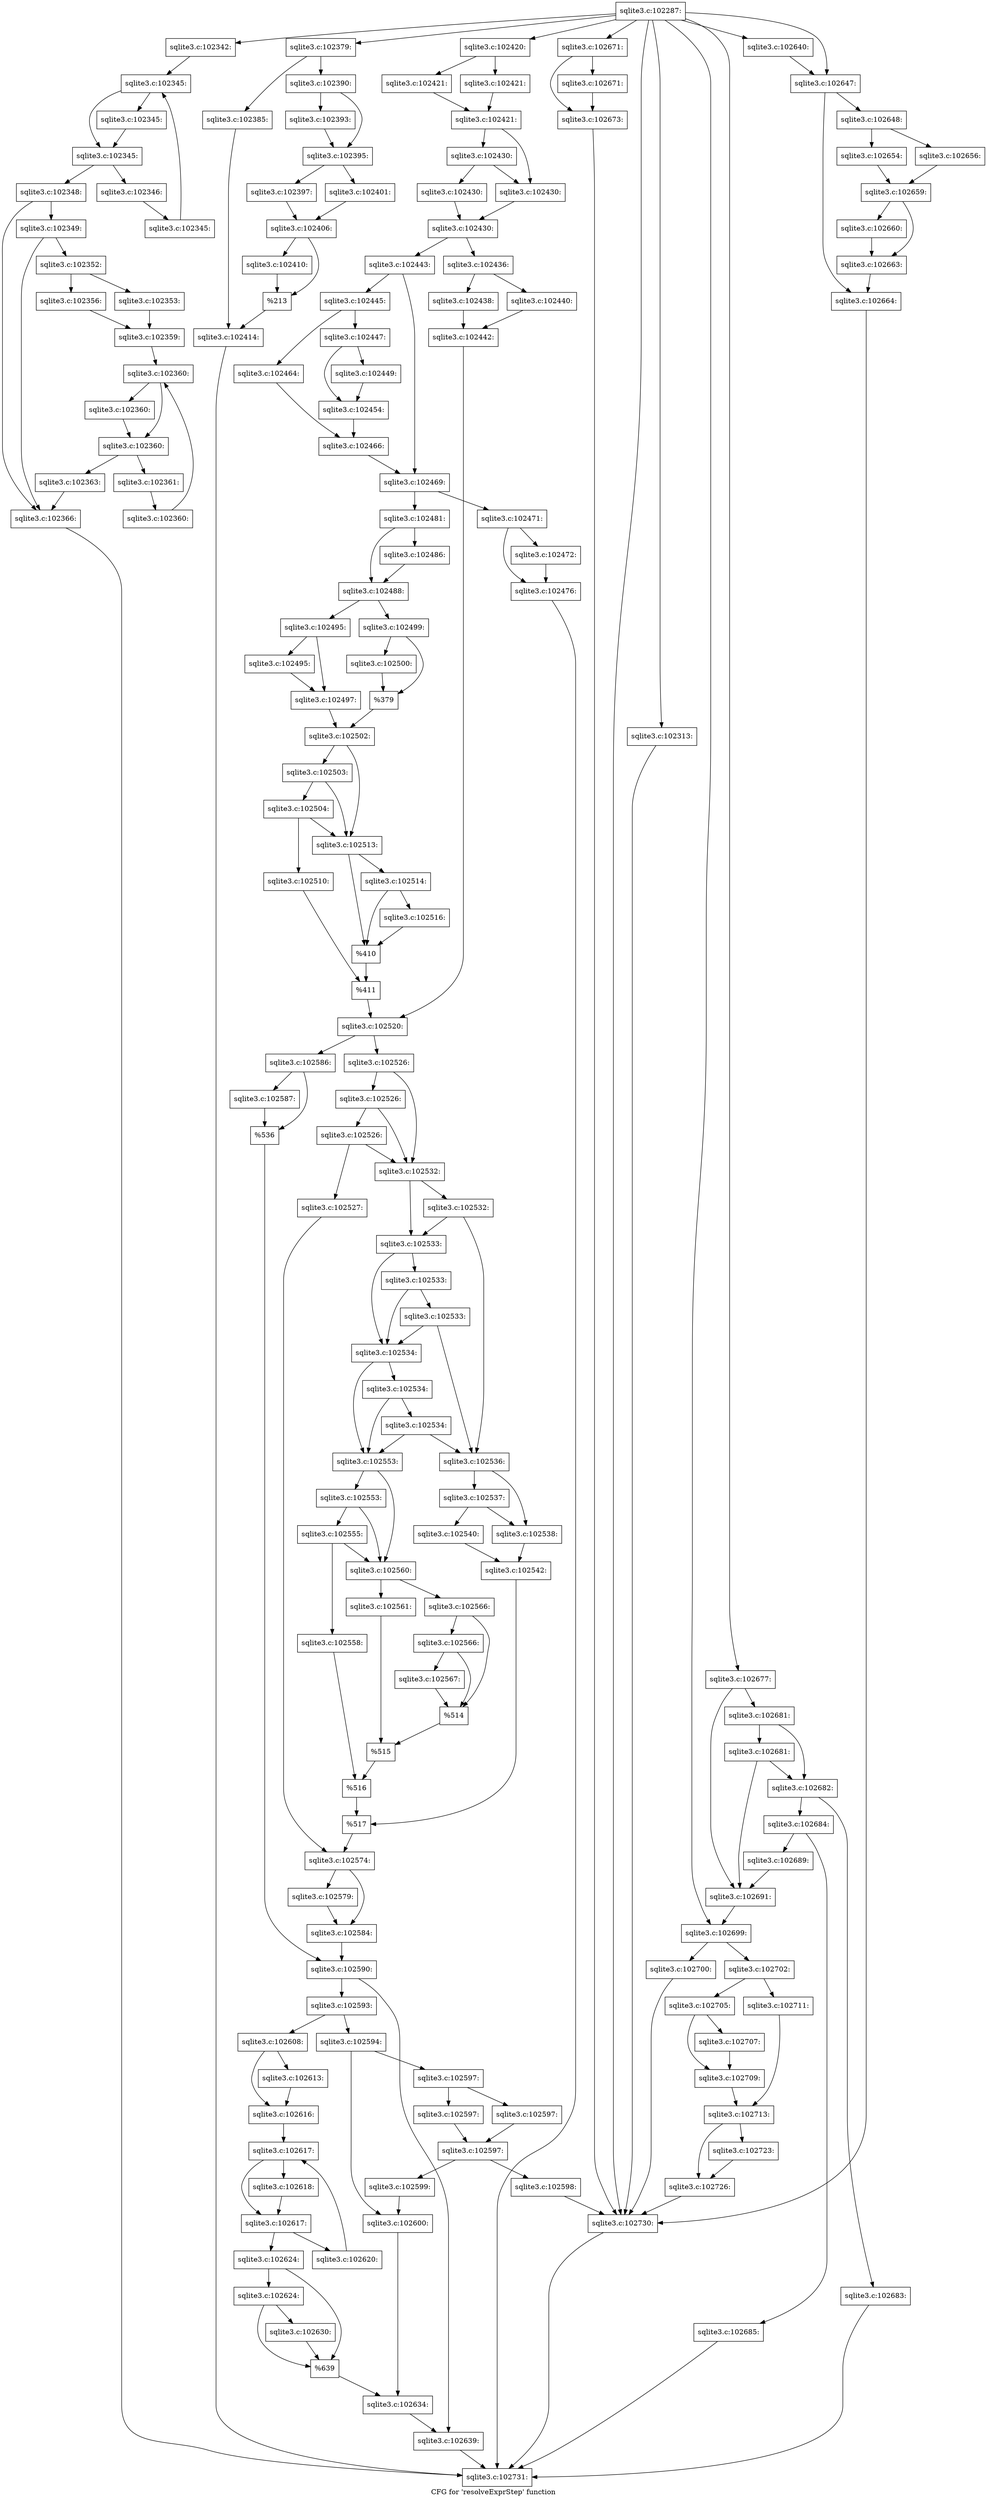 digraph "CFG for 'resolveExprStep' function" {
	label="CFG for 'resolveExprStep' function";

	Node0x55c0f8e07e00 [shape=record,label="{sqlite3.c:102287:}"];
	Node0x55c0f8e07e00 -> Node0x55c0f8e0efe0;
	Node0x55c0f8e07e00 -> Node0x55c0f8e0f3b0;
	Node0x55c0f8e07e00 -> Node0x55c0f8e11310;
	Node0x55c0f8e07e00 -> Node0x55c0f8e17f20;
	Node0x55c0f8e07e00 -> Node0x55c0f5ef1670;
	Node0x55c0f8e07e00 -> Node0x55c0f8e3f730;
	Node0x55c0f8e07e00 -> Node0x55c0f8e3f780;
	Node0x55c0f8e07e00 -> Node0x55c0f8e42350;
	Node0x55c0f8e07e00 -> Node0x55c0f8e42ba0;
	Node0x55c0f8e07e00 -> Node0x55c0f8e46420;
	Node0x55c0f8e0f3b0 [shape=record,label="{sqlite3.c:102313:}"];
	Node0x55c0f8e0f3b0 -> Node0x55c0f8e0efe0;
	Node0x55c0f8e11310 [shape=record,label="{sqlite3.c:102342:}"];
	Node0x55c0f8e11310 -> Node0x55c0f8e12040;
	Node0x55c0f8e12040 [shape=record,label="{sqlite3.c:102345:}"];
	Node0x55c0f8e12040 -> Node0x55c0f8e12330;
	Node0x55c0f8e12040 -> Node0x55c0f8e122e0;
	Node0x55c0f8e12330 [shape=record,label="{sqlite3.c:102345:}"];
	Node0x55c0f8e12330 -> Node0x55c0f8e122e0;
	Node0x55c0f8e122e0 [shape=record,label="{sqlite3.c:102345:}"];
	Node0x55c0f8e122e0 -> Node0x55c0f8e12260;
	Node0x55c0f8e122e0 -> Node0x55c0f8e11cd0;
	Node0x55c0f8e12260 [shape=record,label="{sqlite3.c:102346:}"];
	Node0x55c0f8e12260 -> Node0x55c0f8e121d0;
	Node0x55c0f8e121d0 [shape=record,label="{sqlite3.c:102345:}"];
	Node0x55c0f8e121d0 -> Node0x55c0f8e12040;
	Node0x55c0f8e11cd0 [shape=record,label="{sqlite3.c:102348:}"];
	Node0x55c0f8e11cd0 -> Node0x55c0f8e13a40;
	Node0x55c0f8e11cd0 -> Node0x55c0f8e139f0;
	Node0x55c0f8e13a40 [shape=record,label="{sqlite3.c:102349:}"];
	Node0x55c0f8e13a40 -> Node0x55c0f8e139f0;
	Node0x55c0f8e13a40 -> Node0x55c0f8e139a0;
	Node0x55c0f8e139a0 [shape=record,label="{sqlite3.c:102352:}"];
	Node0x55c0f8e139a0 -> Node0x55c0f8e14460;
	Node0x55c0f8e139a0 -> Node0x55c0f8e14500;
	Node0x55c0f8e14460 [shape=record,label="{sqlite3.c:102353:}"];
	Node0x55c0f8e14460 -> Node0x55c0f8e144b0;
	Node0x55c0f8e14500 [shape=record,label="{sqlite3.c:102356:}"];
	Node0x55c0f8e14500 -> Node0x55c0f8e144b0;
	Node0x55c0f8e144b0 [shape=record,label="{sqlite3.c:102359:}"];
	Node0x55c0f8e144b0 -> Node0x55c0f8e15fc0;
	Node0x55c0f8e15fc0 [shape=record,label="{sqlite3.c:102360:}"];
	Node0x55c0f8e15fc0 -> Node0x55c0f8e162b0;
	Node0x55c0f8e15fc0 -> Node0x55c0f8e16260;
	Node0x55c0f8e162b0 [shape=record,label="{sqlite3.c:102360:}"];
	Node0x55c0f8e162b0 -> Node0x55c0f8e16260;
	Node0x55c0f8e16260 [shape=record,label="{sqlite3.c:102360:}"];
	Node0x55c0f8e16260 -> Node0x55c0f8e161e0;
	Node0x55c0f8e16260 -> Node0x55c0f8e15c50;
	Node0x55c0f8e161e0 [shape=record,label="{sqlite3.c:102361:}"];
	Node0x55c0f8e161e0 -> Node0x55c0f8e16150;
	Node0x55c0f8e16150 [shape=record,label="{sqlite3.c:102360:}"];
	Node0x55c0f8e16150 -> Node0x55c0f8e15fc0;
	Node0x55c0f8e15c50 [shape=record,label="{sqlite3.c:102363:}"];
	Node0x55c0f8e15c50 -> Node0x55c0f8e139f0;
	Node0x55c0f8e139f0 [shape=record,label="{sqlite3.c:102366:}"];
	Node0x55c0f8e139f0 -> Node0x55c0f8e07f80;
	Node0x55c0f8e17f20 [shape=record,label="{sqlite3.c:102379:}"];
	Node0x55c0f8e17f20 -> Node0x55c0f8e18c40;
	Node0x55c0f8e17f20 -> Node0x55c0f8e18ce0;
	Node0x55c0f8e18c40 [shape=record,label="{sqlite3.c:102385:}"];
	Node0x55c0f8e18c40 -> Node0x55c0f8e18c90;
	Node0x55c0f8e18ce0 [shape=record,label="{sqlite3.c:102390:}"];
	Node0x55c0f8e18ce0 -> Node0x55c0f8e19ee0;
	Node0x55c0f8e18ce0 -> Node0x55c0f8e19f30;
	Node0x55c0f8e19ee0 [shape=record,label="{sqlite3.c:102393:}"];
	Node0x55c0f8e19ee0 -> Node0x55c0f8e19f30;
	Node0x55c0f8e19f30 [shape=record,label="{sqlite3.c:102395:}"];
	Node0x55c0f8e19f30 -> Node0x55c0f5f01e10;
	Node0x55c0f8e19f30 -> Node0x55c0f8e1aea0;
	Node0x55c0f5f01e10 [shape=record,label="{sqlite3.c:102397:}"];
	Node0x55c0f5f01e10 -> Node0x55c0f8e1aaa0;
	Node0x55c0f8e1aea0 [shape=record,label="{sqlite3.c:102401:}"];
	Node0x55c0f8e1aea0 -> Node0x55c0f8e1aaa0;
	Node0x55c0f8e1aaa0 [shape=record,label="{sqlite3.c:102406:}"];
	Node0x55c0f8e1aaa0 -> Node0x55c0f8e1c5b0;
	Node0x55c0f8e1aaa0 -> Node0x55c0f8e1c600;
	Node0x55c0f8e1c5b0 [shape=record,label="{sqlite3.c:102410:}"];
	Node0x55c0f8e1c5b0 -> Node0x55c0f8e1c600;
	Node0x55c0f8e1c600 [shape=record,label="{%213}"];
	Node0x55c0f8e1c600 -> Node0x55c0f8e18c90;
	Node0x55c0f8e18c90 [shape=record,label="{sqlite3.c:102414:}"];
	Node0x55c0f8e18c90 -> Node0x55c0f8e07f80;
	Node0x55c0f5ef1670 [shape=record,label="{sqlite3.c:102420:}"];
	Node0x55c0f5ef1670 -> Node0x55c0f8e1e6c0;
	Node0x55c0f5ef1670 -> Node0x55c0f8e1e710;
	Node0x55c0f8e1e6c0 [shape=record,label="{sqlite3.c:102421:}"];
	Node0x55c0f8e1e6c0 -> Node0x55c0f8e1e760;
	Node0x55c0f8e1e710 [shape=record,label="{sqlite3.c:102421:}"];
	Node0x55c0f8e1e710 -> Node0x55c0f8e1e760;
	Node0x55c0f8e1e760 [shape=record,label="{sqlite3.c:102421:}"];
	Node0x55c0f8e1e760 -> Node0x55c0f8e21020;
	Node0x55c0f8e1e760 -> Node0x55c0f8e20f80;
	Node0x55c0f8e21020 [shape=record,label="{sqlite3.c:102430:}"];
	Node0x55c0f8e21020 -> Node0x55c0f8e20f30;
	Node0x55c0f8e21020 -> Node0x55c0f8e20f80;
	Node0x55c0f8e20f30 [shape=record,label="{sqlite3.c:102430:}"];
	Node0x55c0f8e20f30 -> Node0x55c0f8e20fd0;
	Node0x55c0f8e20f80 [shape=record,label="{sqlite3.c:102430:}"];
	Node0x55c0f8e20f80 -> Node0x55c0f8e20fd0;
	Node0x55c0f8e20fd0 [shape=record,label="{sqlite3.c:102430:}"];
	Node0x55c0f8e20fd0 -> Node0x55c0f8e22620;
	Node0x55c0f8e20fd0 -> Node0x55c0f8e227f0;
	Node0x55c0f8e22620 [shape=record,label="{sqlite3.c:102436:}"];
	Node0x55c0f8e22620 -> Node0x55c0f8e22f50;
	Node0x55c0f8e22620 -> Node0x55c0f8e23120;
	Node0x55c0f8e22f50 [shape=record,label="{sqlite3.c:102438:}"];
	Node0x55c0f8e22f50 -> Node0x55c0f8e230d0;
	Node0x55c0f8e23120 [shape=record,label="{sqlite3.c:102440:}"];
	Node0x55c0f8e23120 -> Node0x55c0f8e230d0;
	Node0x55c0f8e230d0 [shape=record,label="{sqlite3.c:102442:}"];
	Node0x55c0f8e230d0 -> Node0x55c0f8e227a0;
	Node0x55c0f8e227f0 [shape=record,label="{sqlite3.c:102443:}"];
	Node0x55c0f8e227f0 -> Node0x55c0f8e23ed0;
	Node0x55c0f8e227f0 -> Node0x55c0f8e23f20;
	Node0x55c0f8e23ed0 [shape=record,label="{sqlite3.c:102445:}"];
	Node0x55c0f8e23ed0 -> Node0x55c0f8e247a0;
	Node0x55c0f8e23ed0 -> Node0x55c0f8e24840;
	Node0x55c0f8e247a0 [shape=record,label="{sqlite3.c:102447:}"];
	Node0x55c0f8e247a0 -> Node0x55c0f5f01e60;
	Node0x55c0f8e247a0 -> Node0x55c0f8e25820;
	Node0x55c0f5f01e60 [shape=record,label="{sqlite3.c:102449:}"];
	Node0x55c0f5f01e60 -> Node0x55c0f8e25820;
	Node0x55c0f8e25820 [shape=record,label="{sqlite3.c:102454:}"];
	Node0x55c0f8e25820 -> Node0x55c0f8e247f0;
	Node0x55c0f8e24840 [shape=record,label="{sqlite3.c:102464:}"];
	Node0x55c0f8e24840 -> Node0x55c0f8e247f0;
	Node0x55c0f8e247f0 [shape=record,label="{sqlite3.c:102466:}"];
	Node0x55c0f8e247f0 -> Node0x55c0f8e23f20;
	Node0x55c0f8e23f20 [shape=record,label="{sqlite3.c:102469:}"];
	Node0x55c0f8e23f20 -> Node0x55c0f8e272e0;
	Node0x55c0f8e23f20 -> Node0x55c0f8e27460;
	Node0x55c0f8e272e0 [shape=record,label="{sqlite3.c:102471:}"];
	Node0x55c0f8e272e0 -> Node0x55c0f8e27870;
	Node0x55c0f8e272e0 -> Node0x55c0f8e278c0;
	Node0x55c0f8e27870 [shape=record,label="{sqlite3.c:102472:}"];
	Node0x55c0f8e27870 -> Node0x55c0f8e278c0;
	Node0x55c0f8e278c0 [shape=record,label="{sqlite3.c:102476:}"];
	Node0x55c0f8e278c0 -> Node0x55c0f8e07f80;
	Node0x55c0f8e27460 [shape=record,label="{sqlite3.c:102481:}"];
	Node0x55c0f8e27460 -> Node0x55c0f8e28940;
	Node0x55c0f8e27460 -> Node0x55c0f8e28990;
	Node0x55c0f8e28940 [shape=record,label="{sqlite3.c:102486:}"];
	Node0x55c0f8e28940 -> Node0x55c0f8e28990;
	Node0x55c0f8e28990 [shape=record,label="{sqlite3.c:102488:}"];
	Node0x55c0f8e28990 -> Node0x55c0f8e29400;
	Node0x55c0f8e28990 -> Node0x55c0f8e294a0;
	Node0x55c0f8e29400 [shape=record,label="{sqlite3.c:102495:}"];
	Node0x55c0f8e29400 -> Node0x55c0f8e29b00;
	Node0x55c0f8e29400 -> Node0x55c0f8e29b50;
	Node0x55c0f8e29b00 [shape=record,label="{sqlite3.c:102495:}"];
	Node0x55c0f8e29b00 -> Node0x55c0f8e29b50;
	Node0x55c0f8e29b50 [shape=record,label="{sqlite3.c:102497:}"];
	Node0x55c0f8e29b50 -> Node0x55c0f8e29450;
	Node0x55c0f8e294a0 [shape=record,label="{sqlite3.c:102499:}"];
	Node0x55c0f8e294a0 -> Node0x55c0f8e2a1d0;
	Node0x55c0f8e294a0 -> Node0x55c0f8e2aa50;
	Node0x55c0f8e2a1d0 [shape=record,label="{sqlite3.c:102500:}"];
	Node0x55c0f8e2a1d0 -> Node0x55c0f8e2aa50;
	Node0x55c0f8e2aa50 [shape=record,label="{%379}"];
	Node0x55c0f8e2aa50 -> Node0x55c0f8e29450;
	Node0x55c0f8e29450 [shape=record,label="{sqlite3.c:102502:}"];
	Node0x55c0f8e29450 -> Node0x55c0f8e2b570;
	Node0x55c0f8e29450 -> Node0x55c0f8e2b4a0;
	Node0x55c0f8e2b570 [shape=record,label="{sqlite3.c:102503:}"];
	Node0x55c0f8e2b570 -> Node0x55c0f8e2b4f0;
	Node0x55c0f8e2b570 -> Node0x55c0f8e2b4a0;
	Node0x55c0f8e2b4f0 [shape=record,label="{sqlite3.c:102504:}"];
	Node0x55c0f8e2b4f0 -> Node0x55c0f8e2b400;
	Node0x55c0f8e2b4f0 -> Node0x55c0f8e2b4a0;
	Node0x55c0f8e2b400 [shape=record,label="{sqlite3.c:102510:}"];
	Node0x55c0f8e2b400 -> Node0x55c0f8e2b450;
	Node0x55c0f8e2b4a0 [shape=record,label="{sqlite3.c:102513:}"];
	Node0x55c0f8e2b4a0 -> Node0x55c0f8e2c9a0;
	Node0x55c0f8e2b4a0 -> Node0x55c0f8e2c950;
	Node0x55c0f8e2c9a0 [shape=record,label="{sqlite3.c:102514:}"];
	Node0x55c0f8e2c9a0 -> Node0x55c0f8e2c950;
	Node0x55c0f8e2c9a0 -> Node0x55c0f8e2c900;
	Node0x55c0f8e2c900 [shape=record,label="{sqlite3.c:102516:}"];
	Node0x55c0f8e2c900 -> Node0x55c0f8e2c950;
	Node0x55c0f8e2c950 [shape=record,label="{%410}"];
	Node0x55c0f8e2c950 -> Node0x55c0f8e2b450;
	Node0x55c0f8e2b450 [shape=record,label="{%411}"];
	Node0x55c0f8e2b450 -> Node0x55c0f8e227a0;
	Node0x55c0f8e227a0 [shape=record,label="{sqlite3.c:102520:}"];
	Node0x55c0f8e227a0 -> Node0x55c0f8e2d990;
	Node0x55c0f8e227a0 -> Node0x55c0f8e2da30;
	Node0x55c0f8e2d990 [shape=record,label="{sqlite3.c:102526:}"];
	Node0x55c0f8e2d990 -> Node0x55c0f8e2e280;
	Node0x55c0f8e2d990 -> Node0x55c0f8e2e1b0;
	Node0x55c0f8e2e280 [shape=record,label="{sqlite3.c:102526:}"];
	Node0x55c0f8e2e280 -> Node0x55c0f8e2e200;
	Node0x55c0f8e2e280 -> Node0x55c0f8e2e1b0;
	Node0x55c0f8e2e200 [shape=record,label="{sqlite3.c:102526:}"];
	Node0x55c0f8e2e200 -> Node0x55c0f8e2e110;
	Node0x55c0f8e2e200 -> Node0x55c0f8e2e1b0;
	Node0x55c0f8e2e110 [shape=record,label="{sqlite3.c:102527:}"];
	Node0x55c0f8e2e110 -> Node0x55c0f8e2e160;
	Node0x55c0f8e2e1b0 [shape=record,label="{sqlite3.c:102532:}"];
	Node0x55c0f8e2e1b0 -> Node0x55c0f8e2f550;
	Node0x55c0f8e2e1b0 -> Node0x55c0f8e2f4d0;
	Node0x55c0f8e2f550 [shape=record,label="{sqlite3.c:102532:}"];
	Node0x55c0f8e2f550 -> Node0x55c0f8e2f360;
	Node0x55c0f8e2f550 -> Node0x55c0f8e2f4d0;
	Node0x55c0f8e2f4d0 [shape=record,label="{sqlite3.c:102533:}"];
	Node0x55c0f8e2f4d0 -> Node0x55c0f8e2fd60;
	Node0x55c0f8e2f4d0 -> Node0x55c0f8e2f450;
	Node0x55c0f8e2fd60 [shape=record,label="{sqlite3.c:102533:}"];
	Node0x55c0f8e2fd60 -> Node0x55c0f8e2fce0;
	Node0x55c0f8e2fd60 -> Node0x55c0f8e2f450;
	Node0x55c0f8e2fce0 [shape=record,label="{sqlite3.c:102533:}"];
	Node0x55c0f8e2fce0 -> Node0x55c0f8e2f450;
	Node0x55c0f8e2fce0 -> Node0x55c0f8e2f360;
	Node0x55c0f8e2f450 [shape=record,label="{sqlite3.c:102534:}"];
	Node0x55c0f8e2f450 -> Node0x55c0f8e305e0;
	Node0x55c0f8e2f450 -> Node0x55c0f8e2f400;
	Node0x55c0f8e305e0 [shape=record,label="{sqlite3.c:102534:}"];
	Node0x55c0f8e305e0 -> Node0x55c0f8e30560;
	Node0x55c0f8e305e0 -> Node0x55c0f8e2f400;
	Node0x55c0f8e30560 [shape=record,label="{sqlite3.c:102534:}"];
	Node0x55c0f8e30560 -> Node0x55c0f8e2f360;
	Node0x55c0f8e30560 -> Node0x55c0f8e2f400;
	Node0x55c0f8e2f360 [shape=record,label="{sqlite3.c:102536:}"];
	Node0x55c0f8e2f360 -> Node0x55c0f8e312e0;
	Node0x55c0f8e2f360 -> Node0x55c0f8e313d0;
	Node0x55c0f8e313d0 [shape=record,label="{sqlite3.c:102537:}"];
	Node0x55c0f8e313d0 -> Node0x55c0f8e312e0;
	Node0x55c0f8e313d0 -> Node0x55c0f8e31380;
	Node0x55c0f8e312e0 [shape=record,label="{sqlite3.c:102538:}"];
	Node0x55c0f8e312e0 -> Node0x55c0f8e31330;
	Node0x55c0f8e31380 [shape=record,label="{sqlite3.c:102540:}"];
	Node0x55c0f8e31380 -> Node0x55c0f8e31330;
	Node0x55c0f8e31330 [shape=record,label="{sqlite3.c:102542:}"];
	Node0x55c0f8e31330 -> Node0x55c0f8e2f3b0;
	Node0x55c0f8e2f400 [shape=record,label="{sqlite3.c:102553:}"];
	Node0x55c0f8e2f400 -> Node0x55c0f8e32ea0;
	Node0x55c0f8e2f400 -> Node0x55c0f8e32dd0;
	Node0x55c0f8e32ea0 [shape=record,label="{sqlite3.c:102553:}"];
	Node0x55c0f8e32ea0 -> Node0x55c0f8e32e20;
	Node0x55c0f8e32ea0 -> Node0x55c0f8e32dd0;
	Node0x55c0f8e32e20 [shape=record,label="{sqlite3.c:102555:}"];
	Node0x55c0f8e32e20 -> Node0x55c0f8e32d30;
	Node0x55c0f8e32e20 -> Node0x55c0f8e32dd0;
	Node0x55c0f8e32d30 [shape=record,label="{sqlite3.c:102558:}"];
	Node0x55c0f8e32d30 -> Node0x55c0f8e32d80;
	Node0x55c0f8e32dd0 [shape=record,label="{sqlite3.c:102560:}"];
	Node0x55c0f8e32dd0 -> Node0x55c0f8e344c0;
	Node0x55c0f8e32dd0 -> Node0x55c0f8e34560;
	Node0x55c0f8e344c0 [shape=record,label="{sqlite3.c:102561:}"];
	Node0x55c0f8e344c0 -> Node0x55c0f8e34510;
	Node0x55c0f8e34560 [shape=record,label="{sqlite3.c:102566:}"];
	Node0x55c0f8e34560 -> Node0x55c0f8e351a0;
	Node0x55c0f8e34560 -> Node0x55c0f8e35150;
	Node0x55c0f8e351a0 [shape=record,label="{sqlite3.c:102566:}"];
	Node0x55c0f8e351a0 -> Node0x55c0f8e35100;
	Node0x55c0f8e351a0 -> Node0x55c0f8e35150;
	Node0x55c0f8e35100 [shape=record,label="{sqlite3.c:102567:}"];
	Node0x55c0f8e35100 -> Node0x55c0f8e35150;
	Node0x55c0f8e35150 [shape=record,label="{%514}"];
	Node0x55c0f8e35150 -> Node0x55c0f8e34510;
	Node0x55c0f8e34510 [shape=record,label="{%515}"];
	Node0x55c0f8e34510 -> Node0x55c0f8e32d80;
	Node0x55c0f8e32d80 [shape=record,label="{%516}"];
	Node0x55c0f8e32d80 -> Node0x55c0f8e2f3b0;
	Node0x55c0f8e2f3b0 [shape=record,label="{%517}"];
	Node0x55c0f8e2f3b0 -> Node0x55c0f8e2e160;
	Node0x55c0f8e2e160 [shape=record,label="{sqlite3.c:102574:}"];
	Node0x55c0f8e2e160 -> Node0x55c0f8e36420;
	Node0x55c0f8e2e160 -> Node0x55c0f8e36470;
	Node0x55c0f8e36420 [shape=record,label="{sqlite3.c:102579:}"];
	Node0x55c0f8e36420 -> Node0x55c0f8e36470;
	Node0x55c0f8e36470 [shape=record,label="{sqlite3.c:102584:}"];
	Node0x55c0f8e36470 -> Node0x55c0f8e2d9e0;
	Node0x55c0f8e2da30 [shape=record,label="{sqlite3.c:102586:}"];
	Node0x55c0f8e2da30 -> Node0x55c0f8e37220;
	Node0x55c0f8e2da30 -> Node0x55c0f8e37270;
	Node0x55c0f8e37220 [shape=record,label="{sqlite3.c:102587:}"];
	Node0x55c0f8e37220 -> Node0x55c0f8e37270;
	Node0x55c0f8e37270 [shape=record,label="{%536}"];
	Node0x55c0f8e37270 -> Node0x55c0f8e2d9e0;
	Node0x55c0f8e2d9e0 [shape=record,label="{sqlite3.c:102590:}"];
	Node0x55c0f8e2d9e0 -> Node0x55c0f8e37c30;
	Node0x55c0f8e2d9e0 -> Node0x55c0f8e37c80;
	Node0x55c0f8e37c30 [shape=record,label="{sqlite3.c:102593:}"];
	Node0x55c0f8e37c30 -> Node0x55c0f8e37fc0;
	Node0x55c0f8e37c30 -> Node0x55c0f8e38060;
	Node0x55c0f8e37fc0 [shape=record,label="{sqlite3.c:102594:}"];
	Node0x55c0f8e37fc0 -> Node0x55c0f8e38950;
	Node0x55c0f8e37fc0 -> Node0x55c0f8e389a0;
	Node0x55c0f8e38950 [shape=record,label="{sqlite3.c:102597:}"];
	Node0x55c0f8e38950 -> Node0x55c0f678c880;
	Node0x55c0f8e38950 -> Node0x55c0f8e397a0;
	Node0x55c0f678c880 [shape=record,label="{sqlite3.c:102597:}"];
	Node0x55c0f678c880 -> Node0x55c0f8e398f0;
	Node0x55c0f8e397a0 [shape=record,label="{sqlite3.c:102597:}"];
	Node0x55c0f8e397a0 -> Node0x55c0f8e398f0;
	Node0x55c0f8e398f0 [shape=record,label="{sqlite3.c:102597:}"];
	Node0x55c0f8e398f0 -> Node0x55c0f8e39dc0;
	Node0x55c0f8e398f0 -> Node0x55c0f8e39e10;
	Node0x55c0f8e39dc0 [shape=record,label="{sqlite3.c:102598:}"];
	Node0x55c0f8e39dc0 -> Node0x55c0f8e0efe0;
	Node0x55c0f8e39e10 [shape=record,label="{sqlite3.c:102599:}"];
	Node0x55c0f8e39e10 -> Node0x55c0f8e389a0;
	Node0x55c0f8e389a0 [shape=record,label="{sqlite3.c:102600:}"];
	Node0x55c0f8e389a0 -> Node0x55c0f8e38010;
	Node0x55c0f8e38060 [shape=record,label="{sqlite3.c:102608:}"];
	Node0x55c0f8e38060 -> Node0x55c0f8e3bcd0;
	Node0x55c0f8e38060 -> Node0x55c0f8e3bd20;
	Node0x55c0f8e3bcd0 [shape=record,label="{sqlite3.c:102613:}"];
	Node0x55c0f8e3bcd0 -> Node0x55c0f8e3bd20;
	Node0x55c0f8e3bd20 [shape=record,label="{sqlite3.c:102616:}"];
	Node0x55c0f8e3bd20 -> Node0x55c0f8e3c9a0;
	Node0x55c0f8e3c9a0 [shape=record,label="{sqlite3.c:102617:}"];
	Node0x55c0f8e3c9a0 -> Node0x55c0f8e3cbd0;
	Node0x55c0f8e3c9a0 -> Node0x55c0f8e3cb80;
	Node0x55c0f8e3cbd0 [shape=record,label="{sqlite3.c:102618:}"];
	Node0x55c0f8e3cbd0 -> Node0x55c0f8e3cb80;
	Node0x55c0f8e3cb80 [shape=record,label="{sqlite3.c:102617:}"];
	Node0x55c0f8e3cb80 -> Node0x55c0f5f14e70;
	Node0x55c0f8e3cb80 -> Node0x55c0f8e3cb00;
	Node0x55c0f5f14e70 [shape=record,label="{sqlite3.c:102620:}"];
	Node0x55c0f5f14e70 -> Node0x55c0f8e3c9a0;
	Node0x55c0f8e3cb00 [shape=record,label="{sqlite3.c:102624:}"];
	Node0x55c0f8e3cb00 -> Node0x55c0f8e3e250;
	Node0x55c0f8e3cb00 -> Node0x55c0f8e3d660;
	Node0x55c0f8e3e250 [shape=record,label="{sqlite3.c:102624:}"];
	Node0x55c0f8e3e250 -> Node0x55c0f8e25260;
	Node0x55c0f8e3e250 -> Node0x55c0f8e3d660;
	Node0x55c0f8e25260 [shape=record,label="{sqlite3.c:102630:}"];
	Node0x55c0f8e25260 -> Node0x55c0f8e3d660;
	Node0x55c0f8e3d660 [shape=record,label="{%639}"];
	Node0x55c0f8e3d660 -> Node0x55c0f8e38010;
	Node0x55c0f8e38010 [shape=record,label="{sqlite3.c:102634:}"];
	Node0x55c0f8e38010 -> Node0x55c0f8e37c80;
	Node0x55c0f8e37c80 [shape=record,label="{sqlite3.c:102639:}"];
	Node0x55c0f8e37c80 -> Node0x55c0f8e07f80;
	Node0x55c0f8e3f730 [shape=record,label="{sqlite3.c:102640:}"];
	Node0x55c0f8e3f730 -> Node0x55c0f8e3f780;
	Node0x55c0f8e3f780 [shape=record,label="{sqlite3.c:102647:}"];
	Node0x55c0f8e3f780 -> Node0x55c0f8e3f950;
	Node0x55c0f8e3f780 -> Node0x55c0f8e3f9a0;
	Node0x55c0f8e3f950 [shape=record,label="{sqlite3.c:102648:}"];
	Node0x55c0f8e3f950 -> Node0x55c0f8e40420;
	Node0x55c0f8e3f950 -> Node0x55c0f8e404c0;
	Node0x55c0f8e40420 [shape=record,label="{sqlite3.c:102654:}"];
	Node0x55c0f8e40420 -> Node0x55c0f8e40470;
	Node0x55c0f8e404c0 [shape=record,label="{sqlite3.c:102656:}"];
	Node0x55c0f8e404c0 -> Node0x55c0f8e40470;
	Node0x55c0f8e40470 [shape=record,label="{sqlite3.c:102659:}"];
	Node0x55c0f8e40470 -> Node0x55c0f8e40db0;
	Node0x55c0f8e40470 -> Node0x55c0f8e41540;
	Node0x55c0f8e40db0 [shape=record,label="{sqlite3.c:102660:}"];
	Node0x55c0f8e40db0 -> Node0x55c0f8e41540;
	Node0x55c0f8e41540 [shape=record,label="{sqlite3.c:102663:}"];
	Node0x55c0f8e41540 -> Node0x55c0f8e3f9a0;
	Node0x55c0f8e3f9a0 [shape=record,label="{sqlite3.c:102664:}"];
	Node0x55c0f8e3f9a0 -> Node0x55c0f8e0efe0;
	Node0x55c0f8e42350 [shape=record,label="{sqlite3.c:102671:}"];
	Node0x55c0f8e42350 -> Node0x55c0f8e42480;
	Node0x55c0f8e42350 -> Node0x55c0f8e424d0;
	Node0x55c0f8e42480 [shape=record,label="{sqlite3.c:102671:}"];
	Node0x55c0f8e42480 -> Node0x55c0f8e424d0;
	Node0x55c0f8e424d0 [shape=record,label="{sqlite3.c:102673:}"];
	Node0x55c0f8e424d0 -> Node0x55c0f8e0efe0;
	Node0x55c0f8e42ba0 [shape=record,label="{sqlite3.c:102677:}"];
	Node0x55c0f8e42ba0 -> Node0x55c0f8e43de0;
	Node0x55c0f8e42ba0 -> Node0x55c0f8e43d90;
	Node0x55c0f8e43de0 [shape=record,label="{sqlite3.c:102681:}"];
	Node0x55c0f8e43de0 -> Node0x55c0f8e43d40;
	Node0x55c0f8e43de0 -> Node0x55c0f8e44040;
	Node0x55c0f8e44040 [shape=record,label="{sqlite3.c:102681:}"];
	Node0x55c0f8e44040 -> Node0x55c0f8e43d40;
	Node0x55c0f8e44040 -> Node0x55c0f8e43d90;
	Node0x55c0f8e43d40 [shape=record,label="{sqlite3.c:102682:}"];
	Node0x55c0f8e43d40 -> Node0x55c0f8e44fa0;
	Node0x55c0f8e43d40 -> Node0x55c0f8e44ff0;
	Node0x55c0f8e44fa0 [shape=record,label="{sqlite3.c:102683:}"];
	Node0x55c0f8e44fa0 -> Node0x55c0f8e07f80;
	Node0x55c0f8e44ff0 [shape=record,label="{sqlite3.c:102684:}"];
	Node0x55c0f8e44ff0 -> Node0x55c0f8e454b0;
	Node0x55c0f8e44ff0 -> Node0x55c0f8e45500;
	Node0x55c0f8e454b0 [shape=record,label="{sqlite3.c:102685:}"];
	Node0x55c0f8e454b0 -> Node0x55c0f8e07f80;
	Node0x55c0f8e45500 [shape=record,label="{sqlite3.c:102689:}"];
	Node0x55c0f8e45500 -> Node0x55c0f8e43d90;
	Node0x55c0f8e43d90 [shape=record,label="{sqlite3.c:102691:}"];
	Node0x55c0f8e43d90 -> Node0x55c0f8e46420;
	Node0x55c0f8e46420 [shape=record,label="{sqlite3.c:102699:}"];
	Node0x55c0f8e46420 -> Node0x55c0f8e46ba0;
	Node0x55c0f8e46420 -> Node0x55c0f8e46bf0;
	Node0x55c0f8e46ba0 [shape=record,label="{sqlite3.c:102700:}"];
	Node0x55c0f8e46ba0 -> Node0x55c0f8e0efe0;
	Node0x55c0f8e46bf0 [shape=record,label="{sqlite3.c:102702:}"];
	Node0x55c0f8e46bf0 -> Node0x55c0f8e47640;
	Node0x55c0f8e46bf0 -> Node0x55c0f8e476e0;
	Node0x55c0f8e47640 [shape=record,label="{sqlite3.c:102705:}"];
	Node0x55c0f8e47640 -> Node0x55c0f8e48420;
	Node0x55c0f8e47640 -> Node0x55c0f8e48470;
	Node0x55c0f8e48420 [shape=record,label="{sqlite3.c:102707:}"];
	Node0x55c0f8e48420 -> Node0x55c0f8e48470;
	Node0x55c0f8e48470 [shape=record,label="{sqlite3.c:102709:}"];
	Node0x55c0f8e48470 -> Node0x55c0f8e47690;
	Node0x55c0f8e476e0 [shape=record,label="{sqlite3.c:102711:}"];
	Node0x55c0f8e476e0 -> Node0x55c0f8e47690;
	Node0x55c0f8e47690 [shape=record,label="{sqlite3.c:102713:}"];
	Node0x55c0f8e47690 -> Node0x55c0f8e49750;
	Node0x55c0f8e47690 -> Node0x55c0f8e497a0;
	Node0x55c0f8e49750 [shape=record,label="{sqlite3.c:102723:}"];
	Node0x55c0f8e49750 -> Node0x55c0f8e497a0;
	Node0x55c0f8e497a0 [shape=record,label="{sqlite3.c:102726:}"];
	Node0x55c0f8e497a0 -> Node0x55c0f8e0efe0;
	Node0x55c0f8e0efe0 [shape=record,label="{sqlite3.c:102730:}"];
	Node0x55c0f8e0efe0 -> Node0x55c0f8e07f80;
	Node0x55c0f8e07f80 [shape=record,label="{sqlite3.c:102731:}"];
}
